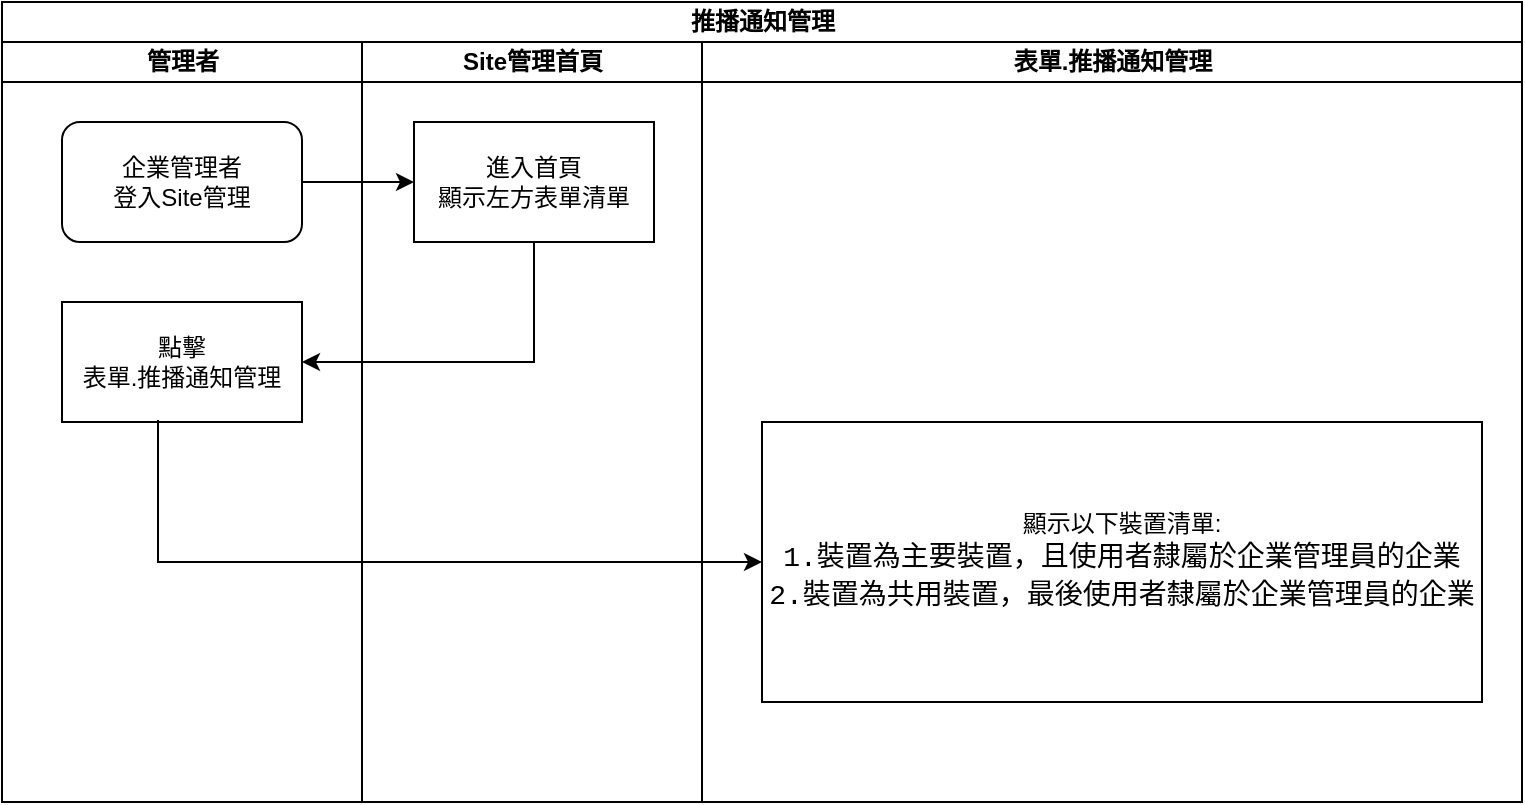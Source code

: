 <mxfile version="13.6.2" type="device" pages="5"><diagram id="C5RBs43oDa-KdzZeNtuy" name="開啟畫面"><mxGraphModel dx="1086" dy="806" grid="1" gridSize="10" guides="1" tooltips="1" connect="1" arrows="1" fold="1" page="1" pageScale="1" pageWidth="827" pageHeight="1169" math="0" shadow="0"><root><mxCell id="WIyWlLk6GJQsqaUBKTNV-0"/><mxCell id="WIyWlLk6GJQsqaUBKTNV-1" parent="WIyWlLk6GJQsqaUBKTNV-0"/><mxCell id="VPMpfdccKCydqhoM4JiZ-2" value="推播通知管理" style="swimlane;html=1;childLayout=stackLayout;resizeParent=1;resizeParentMax=0;startSize=20;direction=east;" parent="WIyWlLk6GJQsqaUBKTNV-1" vertex="1"><mxGeometry x="150" y="185" width="760" height="400" as="geometry"><mxRectangle x="230" y="170" width="100" height="20" as="alternateBounds"/></mxGeometry></mxCell><mxCell id="VPMpfdccKCydqhoM4JiZ-3" value="管理者" style="swimlane;html=1;startSize=20;" parent="VPMpfdccKCydqhoM4JiZ-2" vertex="1"><mxGeometry y="20" width="180" height="380" as="geometry"/></mxCell><mxCell id="VPMpfdccKCydqhoM4JiZ-12" value="點擊&lt;br&gt;表單.推播通知管理" style="rounded=0;whiteSpace=wrap;html=1;fontSize=12;" parent="VPMpfdccKCydqhoM4JiZ-3" vertex="1"><mxGeometry x="30" y="130" width="120" height="60" as="geometry"/></mxCell><mxCell id="VPMpfdccKCydqhoM4JiZ-9" value="企業管理者&lt;br&gt;登入Site管理" style="rounded=1;whiteSpace=wrap;html=1;fontSize=12;" parent="VPMpfdccKCydqhoM4JiZ-3" vertex="1"><mxGeometry x="30" y="40" width="120" height="60" as="geometry"/></mxCell><mxCell id="VPMpfdccKCydqhoM4JiZ-4" value="Site管理首頁" style="swimlane;html=1;startSize=20;" parent="VPMpfdccKCydqhoM4JiZ-2" vertex="1"><mxGeometry x="180" y="20" width="170" height="380" as="geometry"/></mxCell><mxCell id="VPMpfdccKCydqhoM4JiZ-10" value="進入首頁&lt;br&gt;顯示左方表單清單" style="rounded=0;whiteSpace=wrap;html=1;fontSize=12;" parent="VPMpfdccKCydqhoM4JiZ-4" vertex="1"><mxGeometry x="26" y="40" width="120" height="60" as="geometry"/></mxCell><mxCell id="VPMpfdccKCydqhoM4JiZ-5" value="表單.推播通知管理" style="swimlane;html=1;startSize=20;" parent="VPMpfdccKCydqhoM4JiZ-2" vertex="1"><mxGeometry x="350" y="20" width="410" height="380" as="geometry"/></mxCell><mxCell id="VPMpfdccKCydqhoM4JiZ-17" value="&lt;span style=&quot;background-color: rgb(255 , 255 , 255)&quot;&gt;顯示以下裝置清單:&lt;br&gt;&lt;/span&gt;&lt;div style=&quot;font-family: &amp;#34;consolas&amp;#34; , &amp;#34;courier new&amp;#34; , monospace ; font-size: 14px ; line-height: 19px&quot;&gt;&lt;span style=&quot;background-color: rgb(255 , 255 , 255)&quot;&gt;1.裝置為主要裝置，且使用者隸屬於企業管理員的企業&lt;br&gt;2.&lt;span style=&quot;font-family: &amp;#34;consolas&amp;#34; , &amp;#34;courier new&amp;#34; , monospace&quot;&gt;裝置為共用裝置，最後使用者隸屬於企業管理員的企業&lt;/span&gt;&lt;/span&gt;&lt;/div&gt;" style="rounded=0;whiteSpace=wrap;html=1;fontSize=12;" parent="VPMpfdccKCydqhoM4JiZ-5" vertex="1"><mxGeometry x="30" y="190" width="360" height="140" as="geometry"/></mxCell><mxCell id="VPMpfdccKCydqhoM4JiZ-11" style="edgeStyle=orthogonalEdgeStyle;rounded=0;orthogonalLoop=1;jettySize=auto;html=1;entryX=0;entryY=0.5;entryDx=0;entryDy=0;fontSize=12;" parent="VPMpfdccKCydqhoM4JiZ-2" source="VPMpfdccKCydqhoM4JiZ-9" target="VPMpfdccKCydqhoM4JiZ-10" edge="1"><mxGeometry relative="1" as="geometry"/></mxCell><mxCell id="VPMpfdccKCydqhoM4JiZ-13" style="edgeStyle=orthogonalEdgeStyle;rounded=0;orthogonalLoop=1;jettySize=auto;html=1;entryX=1;entryY=0.5;entryDx=0;entryDy=0;fontSize=12;exitX=0.5;exitY=1;exitDx=0;exitDy=0;" parent="VPMpfdccKCydqhoM4JiZ-2" source="VPMpfdccKCydqhoM4JiZ-10" target="VPMpfdccKCydqhoM4JiZ-12" edge="1"><mxGeometry relative="1" as="geometry"/></mxCell><mxCell id="VPMpfdccKCydqhoM4JiZ-15" style="edgeStyle=orthogonalEdgeStyle;rounded=0;orthogonalLoop=1;jettySize=auto;html=1;fontSize=12;exitX=0.4;exitY=0.983;exitDx=0;exitDy=0;exitPerimeter=0;entryX=0;entryY=0.5;entryDx=0;entryDy=0;" parent="VPMpfdccKCydqhoM4JiZ-2" source="VPMpfdccKCydqhoM4JiZ-12" target="VPMpfdccKCydqhoM4JiZ-17" edge="1"><mxGeometry relative="1" as="geometry"><mxPoint x="400" y="240" as="targetPoint"/></mxGeometry></mxCell></root></mxGraphModel></diagram><diagram id="PuITqli-tXoWnykzW7eO" name="生效推播通知"><mxGraphModel dx="1086" dy="806" grid="1" gridSize="10" guides="1" tooltips="1" connect="1" arrows="1" fold="1" page="1" pageScale="1" pageWidth="827" pageHeight="1169" math="0" shadow="0"><root><mxCell id="hpj4vFB89cS5b2aV_j5A-0"/><mxCell id="hpj4vFB89cS5b2aV_j5A-1" parent="hpj4vFB89cS5b2aV_j5A-0"/><mxCell id="4KXNnOYeMj1PuDWqO2Ur-0" value="推播通知管理" style="swimlane;html=1;childLayout=stackLayout;resizeParent=1;resizeParentMax=0;startSize=20;direction=east;" parent="hpj4vFB89cS5b2aV_j5A-1" vertex="1"><mxGeometry x="30" y="160" width="450" height="150" as="geometry"><mxRectangle x="230" y="170" width="100" height="20" as="alternateBounds"/></mxGeometry></mxCell><mxCell id="4KXNnOYeMj1PuDWqO2Ur-1" value="管理者" style="swimlane;html=1;startSize=20;" parent="4KXNnOYeMj1PuDWqO2Ur-0" vertex="1"><mxGeometry y="20" width="180" height="130" as="geometry"/></mxCell><mxCell id="4KXNnOYeMj1PuDWqO2Ur-3" value="點擊按鈕.生效" style="rounded=1;whiteSpace=wrap;html=1;fontSize=12;" parent="4KXNnOYeMj1PuDWqO2Ur-1" vertex="1"><mxGeometry x="30" y="40" width="120" height="60" as="geometry"/></mxCell><mxCell id="4KXNnOYeMj1PuDWqO2Ur-14" style="edgeStyle=orthogonalEdgeStyle;rounded=0;orthogonalLoop=1;jettySize=auto;html=1;entryX=0;entryY=0.5;entryDx=0;entryDy=0;fontSize=12;" parent="4KXNnOYeMj1PuDWqO2Ur-0" source="4KXNnOYeMj1PuDWqO2Ur-3" target="4KXNnOYeMj1PuDWqO2Ur-13" edge="1"><mxGeometry relative="1" as="geometry"><mxPoint x="206" y="90" as="targetPoint"/></mxGeometry></mxCell><mxCell id="4KXNnOYeMj1PuDWqO2Ur-6" value="表單.推播通知管理" style="swimlane;html=1;startSize=20;" parent="4KXNnOYeMj1PuDWqO2Ur-0" vertex="1"><mxGeometry x="180" y="20" width="270" height="130" as="geometry"/></mxCell><mxCell id="4KXNnOYeMj1PuDWqO2Ur-13" value="生效該裝置接收&lt;br&gt;推播通知的權限" style="rounded=0;whiteSpace=wrap;html=1;fontSize=12;" parent="4KXNnOYeMj1PuDWqO2Ur-6" vertex="1"><mxGeometry x="75" y="40" width="120" height="60" as="geometry"/></mxCell></root></mxGraphModel></diagram><diagram id="y-ktqs0U97KXgoWptDAW" name="失效推播通知"><mxGraphModel dx="1422" dy="822" grid="1" gridSize="10" guides="1" tooltips="1" connect="1" arrows="1" fold="1" page="1" pageScale="1" pageWidth="827" pageHeight="1169" math="0" shadow="0"><root><mxCell id="yBUnDSYSMk-Qo5OLRz1p-0"/><mxCell id="yBUnDSYSMk-Qo5OLRz1p-1" parent="yBUnDSYSMk-Qo5OLRz1p-0"/><mxCell id="fIP2zqlqSZtof0OaVtUz-0" value="推播通知管理" style="swimlane;html=1;childLayout=stackLayout;resizeParent=1;resizeParentMax=0;startSize=20;direction=east;" parent="yBUnDSYSMk-Qo5OLRz1p-1" vertex="1"><mxGeometry x="30" y="160" width="450" height="150" as="geometry"><mxRectangle x="230" y="170" width="100" height="20" as="alternateBounds"/></mxGeometry></mxCell><mxCell id="fIP2zqlqSZtof0OaVtUz-1" value="管理者" style="swimlane;html=1;startSize=20;" parent="fIP2zqlqSZtof0OaVtUz-0" vertex="1"><mxGeometry y="20" width="180" height="130" as="geometry"/></mxCell><mxCell id="fIP2zqlqSZtof0OaVtUz-2" value="點擊按鈕.失效" style="rounded=1;whiteSpace=wrap;html=1;fontSize=12;" parent="fIP2zqlqSZtof0OaVtUz-1" vertex="1"><mxGeometry x="30" y="40" width="120" height="60" as="geometry"/></mxCell><mxCell id="fIP2zqlqSZtof0OaVtUz-3" style="edgeStyle=orthogonalEdgeStyle;rounded=0;orthogonalLoop=1;jettySize=auto;html=1;entryX=0;entryY=0.5;entryDx=0;entryDy=0;fontSize=12;" parent="fIP2zqlqSZtof0OaVtUz-0" source="fIP2zqlqSZtof0OaVtUz-2" target="fIP2zqlqSZtof0OaVtUz-5" edge="1"><mxGeometry relative="1" as="geometry"><mxPoint x="206" y="90" as="targetPoint"/></mxGeometry></mxCell><mxCell id="fIP2zqlqSZtof0OaVtUz-4" value="表單.推播通知管理" style="swimlane;html=1;startSize=20;" parent="fIP2zqlqSZtof0OaVtUz-0" vertex="1"><mxGeometry x="180" y="20" width="270" height="130" as="geometry"/></mxCell><mxCell id="fIP2zqlqSZtof0OaVtUz-5" value="失效該裝置接收&lt;br&gt;推播通知的權限" style="rounded=0;whiteSpace=wrap;html=1;fontSize=12;" parent="fIP2zqlqSZtof0OaVtUz-4" vertex="1"><mxGeometry x="75" y="40" width="120" height="60" as="geometry"/></mxCell></root></mxGraphModel></diagram><diagram id="NAgbZgsf8DfyGIMGJqen" name="欄位排序"><mxGraphModel dx="1086" dy="806" grid="1" gridSize="10" guides="1" tooltips="1" connect="1" arrows="1" fold="1" page="1" pageScale="1" pageWidth="827" pageHeight="1169" math="0" shadow="0"><root><mxCell id="HN-ef_H7ziyS6y23Ao8e-0"/><mxCell id="HN-ef_H7ziyS6y23Ao8e-1" parent="HN-ef_H7ziyS6y23Ao8e-0"/><mxCell id="mXfXLxBvbrLnqSGds6h7-0" value="推播通知管理" style="swimlane;html=1;childLayout=stackLayout;resizeParent=1;resizeParentMax=0;startSize=20;direction=east;" vertex="1" parent="HN-ef_H7ziyS6y23Ao8e-1"><mxGeometry x="30" y="160" width="450" height="150" as="geometry"><mxRectangle x="230" y="170" width="100" height="20" as="alternateBounds"/></mxGeometry></mxCell><mxCell id="mXfXLxBvbrLnqSGds6h7-1" value="管理者" style="swimlane;html=1;startSize=20;" vertex="1" parent="mXfXLxBvbrLnqSGds6h7-0"><mxGeometry y="20" width="180" height="130" as="geometry"/></mxCell><mxCell id="mXfXLxBvbrLnqSGds6h7-2" value="點擊欄位標題" style="rounded=1;whiteSpace=wrap;html=1;fontSize=12;" vertex="1" parent="mXfXLxBvbrLnqSGds6h7-1"><mxGeometry x="30" y="40" width="120" height="60" as="geometry"/></mxCell><mxCell id="mXfXLxBvbrLnqSGds6h7-3" style="edgeStyle=orthogonalEdgeStyle;rounded=0;orthogonalLoop=1;jettySize=auto;html=1;entryX=0;entryY=0.5;entryDx=0;entryDy=0;fontSize=12;" edge="1" parent="mXfXLxBvbrLnqSGds6h7-0" source="mXfXLxBvbrLnqSGds6h7-2" target="mXfXLxBvbrLnqSGds6h7-5"><mxGeometry relative="1" as="geometry"><mxPoint x="206" y="90" as="targetPoint"/></mxGeometry></mxCell><mxCell id="mXfXLxBvbrLnqSGds6h7-4" value="表單.推播通知管理" style="swimlane;html=1;startSize=20;" vertex="1" parent="mXfXLxBvbrLnqSGds6h7-0"><mxGeometry x="180" y="20" width="270" height="130" as="geometry"/></mxCell><mxCell id="mXfXLxBvbrLnqSGds6h7-5" value="依據該欄位資料重新排序資料並顯示" style="rounded=0;whiteSpace=wrap;html=1;fontSize=12;" vertex="1" parent="mXfXLxBvbrLnqSGds6h7-4"><mxGeometry x="75" y="40" width="120" height="60" as="geometry"/></mxCell></root></mxGraphModel></diagram><diagram id="Sgk5hwJlHI0nGRvfcF49" name="刪除"><mxGraphModel dx="1422" dy="822" grid="1" gridSize="10" guides="1" tooltips="1" connect="1" arrows="1" fold="1" page="1" pageScale="1" pageWidth="827" pageHeight="1169" math="0" shadow="0"><root><mxCell id="fJFS_WOtA5jQW0wypNfI-0"/><mxCell id="fJFS_WOtA5jQW0wypNfI-1" parent="fJFS_WOtA5jQW0wypNfI-0"/><mxCell id="WCiHpakey79X5b2LfI8f-0" value="推播通知管理" style="swimlane;html=1;childLayout=stackLayout;resizeParent=1;resizeParentMax=0;startSize=20;direction=east;" vertex="1" parent="fJFS_WOtA5jQW0wypNfI-1"><mxGeometry x="180" y="160" width="450" height="150" as="geometry"><mxRectangle x="230" y="170" width="100" height="20" as="alternateBounds"/></mxGeometry></mxCell><mxCell id="WCiHpakey79X5b2LfI8f-1" value="管理者" style="swimlane;html=1;startSize=20;" vertex="1" parent="WCiHpakey79X5b2LfI8f-0"><mxGeometry y="20" width="180" height="130" as="geometry"/></mxCell><mxCell id="WCiHpakey79X5b2LfI8f-2" value="點擊按鈕.刪除" style="rounded=1;whiteSpace=wrap;html=1;fontSize=12;" vertex="1" parent="WCiHpakey79X5b2LfI8f-1"><mxGeometry x="30" y="40" width="120" height="60" as="geometry"/></mxCell><mxCell id="WCiHpakey79X5b2LfI8f-3" style="edgeStyle=orthogonalEdgeStyle;rounded=0;orthogonalLoop=1;jettySize=auto;html=1;entryX=0;entryY=0.5;entryDx=0;entryDy=0;fontSize=12;" edge="1" parent="WCiHpakey79X5b2LfI8f-0" source="WCiHpakey79X5b2LfI8f-2" target="WCiHpakey79X5b2LfI8f-5"><mxGeometry relative="1" as="geometry"><mxPoint x="206" y="90" as="targetPoint"/></mxGeometry></mxCell><mxCell id="WCiHpakey79X5b2LfI8f-4" value="表單.推播通知管理" style="swimlane;html=1;startSize=20;" vertex="1" parent="WCiHpakey79X5b2LfI8f-0"><mxGeometry x="180" y="20" width="270" height="130" as="geometry"/></mxCell><mxCell id="WCiHpakey79X5b2LfI8f-5" value="刪除裝置紀錄&lt;br&gt;裝置權限等同失效" style="rounded=0;whiteSpace=wrap;html=1;fontSize=12;" vertex="1" parent="WCiHpakey79X5b2LfI8f-4"><mxGeometry x="75" y="40" width="120" height="60" as="geometry"/></mxCell></root></mxGraphModel></diagram></mxfile>